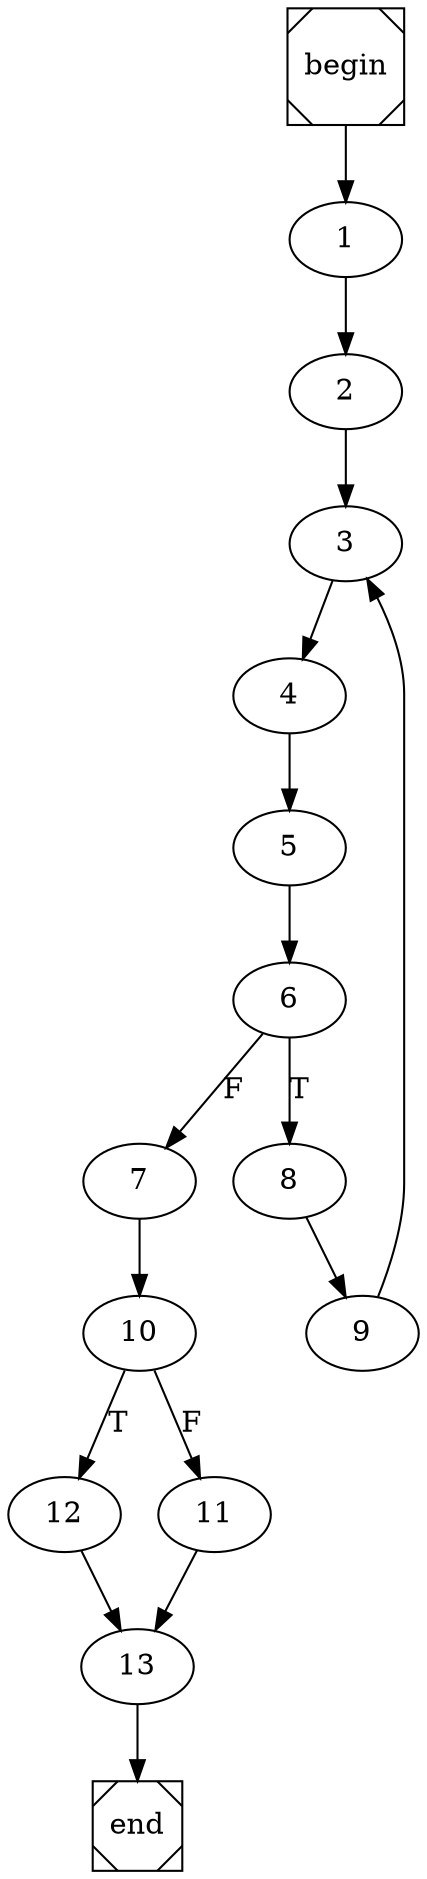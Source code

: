digraph cfg {
	begin [shape=Msquare];
	end [shape=Msquare];
	begin -> 1;	1 -> 2;	2 -> 3;	3 -> 4;	4 -> 5;	5 -> 6;	6 -> 8[label=T];	6 -> 7[label=F];	7 -> 10;	8 -> 9;	9 -> 3;	10 -> 12[label=T];	10 -> 11[label=F];	11 -> 13;	12 -> 13;	13 -> end;}
